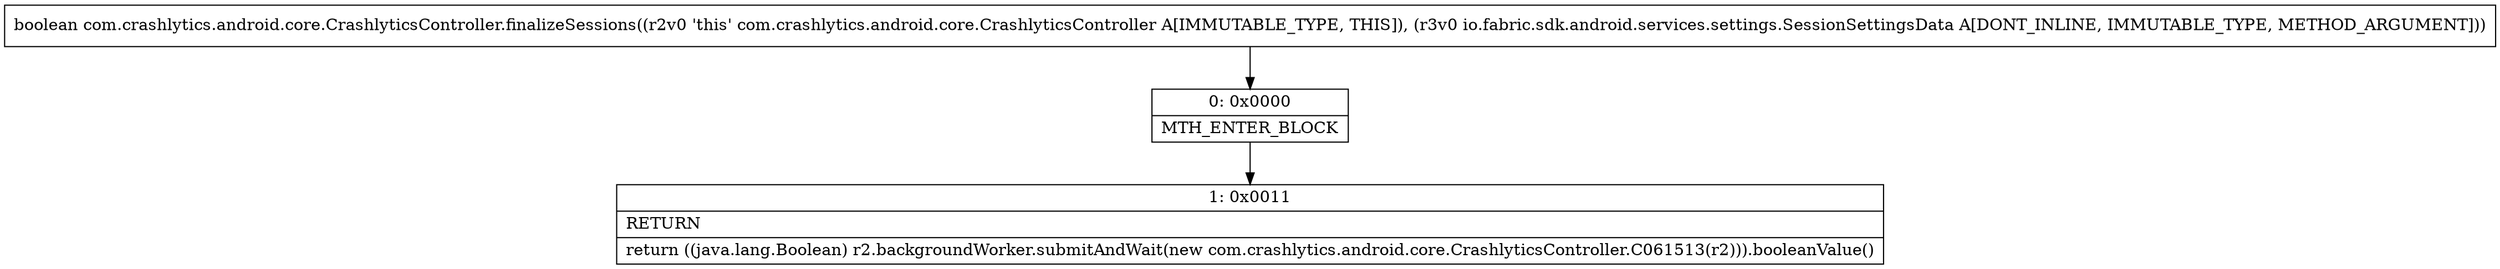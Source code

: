 digraph "CFG forcom.crashlytics.android.core.CrashlyticsController.finalizeSessions(Lio\/fabric\/sdk\/android\/services\/settings\/SessionSettingsData;)Z" {
Node_0 [shape=record,label="{0\:\ 0x0000|MTH_ENTER_BLOCK\l}"];
Node_1 [shape=record,label="{1\:\ 0x0011|RETURN\l|return ((java.lang.Boolean) r2.backgroundWorker.submitAndWait(new com.crashlytics.android.core.CrashlyticsController.C061513(r2))).booleanValue()\l}"];
MethodNode[shape=record,label="{boolean com.crashlytics.android.core.CrashlyticsController.finalizeSessions((r2v0 'this' com.crashlytics.android.core.CrashlyticsController A[IMMUTABLE_TYPE, THIS]), (r3v0 io.fabric.sdk.android.services.settings.SessionSettingsData A[DONT_INLINE, IMMUTABLE_TYPE, METHOD_ARGUMENT])) }"];
MethodNode -> Node_0;
Node_0 -> Node_1;
}

